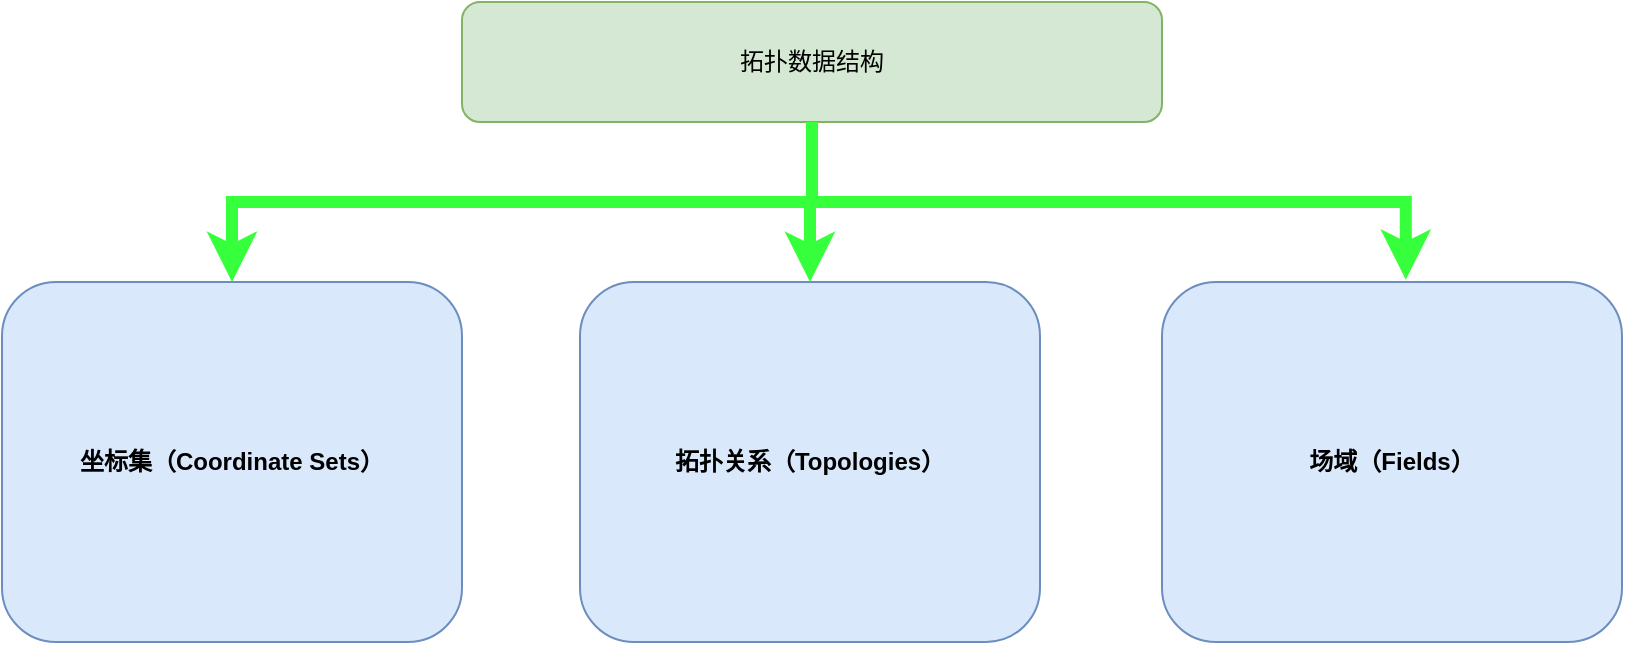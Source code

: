 <mxfile version="20.5.3" type="github">
  <diagram id="a4T2Av-R-Nv5NYNU1mg5" name="第 1 页">
    <mxGraphModel dx="851" dy="460" grid="1" gridSize="10" guides="1" tooltips="1" connect="1" arrows="1" fold="1" page="1" pageScale="1" pageWidth="827" pageHeight="1169" math="0" shadow="0">
      <root>
        <mxCell id="0" />
        <mxCell id="1" parent="0" />
        <mxCell id="jcXiB8XxIiKJDlJOIN_1-5" style="edgeStyle=orthogonalEdgeStyle;rounded=0;orthogonalLoop=1;jettySize=auto;html=1;strokeColor=#36FF3C;strokeWidth=6;" edge="1" parent="1" source="jcXiB8XxIiKJDlJOIN_1-1" target="jcXiB8XxIiKJDlJOIN_1-2">
          <mxGeometry relative="1" as="geometry" />
        </mxCell>
        <mxCell id="jcXiB8XxIiKJDlJOIN_1-1" value="拓扑数据结构" style="rounded=1;whiteSpace=wrap;html=1;fillColor=#d5e8d4;strokeColor=#82b366;" vertex="1" parent="1">
          <mxGeometry x="240" y="50" width="350" height="60" as="geometry" />
        </mxCell>
        <mxCell id="jcXiB8XxIiKJDlJOIN_1-2" value="&lt;b&gt;坐标集（Coordinate Sets）&lt;/b&gt;" style="rounded=1;whiteSpace=wrap;html=1;fillColor=#dae8fc;strokeColor=#6c8ebf;" vertex="1" parent="1">
          <mxGeometry x="10" y="190" width="230" height="180" as="geometry" />
        </mxCell>
        <mxCell id="jcXiB8XxIiKJDlJOIN_1-3" value="&lt;b&gt;拓扑关系（Topologies）&lt;/b&gt;" style="rounded=1;whiteSpace=wrap;html=1;fillColor=#dae8fc;strokeColor=#6c8ebf;" vertex="1" parent="1">
          <mxGeometry x="299" y="190" width="230" height="180" as="geometry" />
        </mxCell>
        <mxCell id="jcXiB8XxIiKJDlJOIN_1-4" value="&lt;b&gt;场域（Fields）&lt;/b&gt;" style="rounded=1;whiteSpace=wrap;html=1;fillColor=#dae8fc;strokeColor=#6c8ebf;" vertex="1" parent="1">
          <mxGeometry x="590" y="190" width="230" height="180" as="geometry" />
        </mxCell>
        <mxCell id="jcXiB8XxIiKJDlJOIN_1-6" style="edgeStyle=orthogonalEdgeStyle;rounded=0;orthogonalLoop=1;jettySize=auto;html=1;strokeColor=#36FF3C;strokeWidth=6;exitX=0.5;exitY=1;exitDx=0;exitDy=0;entryX=0.5;entryY=0;entryDx=0;entryDy=0;" edge="1" parent="1" source="jcXiB8XxIiKJDlJOIN_1-1" target="jcXiB8XxIiKJDlJOIN_1-3">
          <mxGeometry relative="1" as="geometry">
            <mxPoint x="780" y="120" as="sourcePoint" />
            <mxPoint x="490" y="200" as="targetPoint" />
          </mxGeometry>
        </mxCell>
        <mxCell id="jcXiB8XxIiKJDlJOIN_1-8" style="edgeStyle=orthogonalEdgeStyle;rounded=0;orthogonalLoop=1;jettySize=auto;html=1;strokeColor=#36FF3C;strokeWidth=6;entryX=0.53;entryY=-0.006;entryDx=0;entryDy=0;entryPerimeter=0;exitX=0.5;exitY=1;exitDx=0;exitDy=0;" edge="1" parent="1" source="jcXiB8XxIiKJDlJOIN_1-1" target="jcXiB8XxIiKJDlJOIN_1-4">
          <mxGeometry relative="1" as="geometry">
            <mxPoint x="950" y="90" as="sourcePoint" />
            <mxPoint x="660" y="170" as="targetPoint" />
          </mxGeometry>
        </mxCell>
      </root>
    </mxGraphModel>
  </diagram>
</mxfile>
